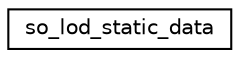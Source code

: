 digraph "Graphical Class Hierarchy"
{
 // LATEX_PDF_SIZE
  edge [fontname="Helvetica",fontsize="10",labelfontname="Helvetica",labelfontsize="10"];
  node [fontname="Helvetica",fontsize="10",shape=record];
  rankdir="LR";
  Node0 [label="so_lod_static_data",height=0.2,width=0.4,color="black", fillcolor="white", style="filled",URL="$structso__lod__static__data.html",tooltip=" "];
}

